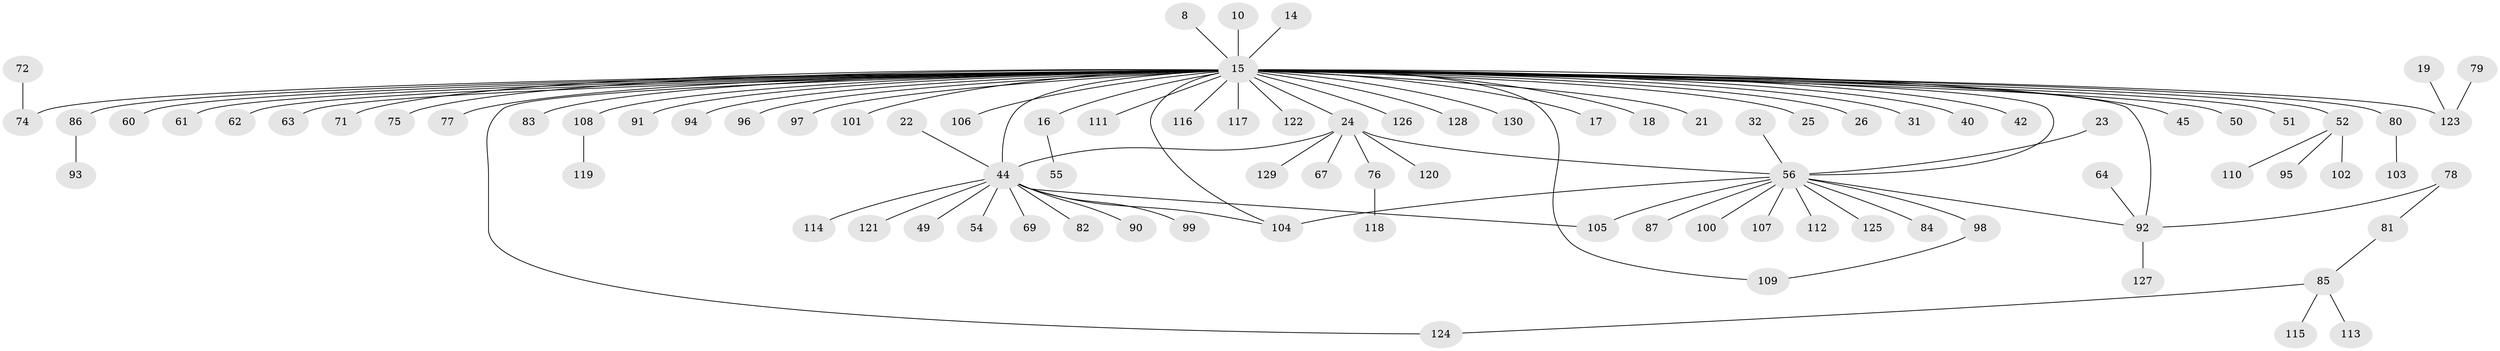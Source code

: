 // original degree distribution, {6: 0.03076923076923077, 34: 0.007692307692307693, 3: 0.1076923076923077, 13: 0.007692307692307693, 4: 0.03076923076923077, 1: 0.5461538461538461, 12: 0.007692307692307693, 9: 0.015384615384615385, 11: 0.007692307692307693, 2: 0.23076923076923078, 5: 0.007692307692307693}
// Generated by graph-tools (version 1.1) at 2025/50/03/04/25 21:50:06]
// undirected, 91 vertices, 98 edges
graph export_dot {
graph [start="1"]
  node [color=gray90,style=filled];
  8;
  10;
  14;
  15 [super="+9+2"];
  16;
  17;
  18;
  19;
  21;
  22;
  23;
  24 [super="+1"];
  25;
  26;
  31;
  32;
  40;
  42;
  44 [super="+20+13+41"];
  45;
  49;
  50;
  51;
  52 [super="+37+46"];
  54;
  55;
  56 [super="+29+11+12"];
  60;
  61;
  62;
  63;
  64 [super="+28"];
  67;
  69;
  71;
  72;
  74 [super="+33"];
  75 [super="+57"];
  76;
  77;
  78;
  79;
  80;
  81;
  82;
  83;
  84;
  85;
  86;
  87;
  90;
  91;
  92 [super="+66+43"];
  93;
  94 [super="+65"];
  95;
  96;
  97;
  98 [super="+88"];
  99;
  100;
  101;
  102;
  103;
  104 [super="+53"];
  105 [super="+68"];
  106;
  107;
  108;
  109 [super="+34"];
  110;
  111;
  112;
  113;
  114;
  115;
  116 [super="+59"];
  117 [super="+89"];
  118;
  119;
  120;
  121;
  122;
  123 [super="+6+58"];
  124 [super="+47"];
  125;
  126;
  127;
  128;
  129;
  130 [super="+38"];
  8 -- 15;
  10 -- 15;
  14 -- 15;
  15 -- 71;
  15 -- 80;
  15 -- 97;
  15 -- 111;
  15 -- 74 [weight=2];
  15 -- 16 [weight=2];
  15 -- 17;
  15 -- 83;
  15 -- 21;
  15 -- 24 [weight=3];
  15 -- 91;
  15 -- 31;
  15 -- 96 [weight=2];
  15 -- 126;
  15 -- 122;
  15 -- 61;
  15 -- 62;
  15 -- 128;
  15 -- 18;
  15 -- 25;
  15 -- 26;
  15 -- 40;
  15 -- 42;
  15 -- 45;
  15 -- 50;
  15 -- 51;
  15 -- 60;
  15 -- 63;
  15 -- 75 [weight=2];
  15 -- 77;
  15 -- 86;
  15 -- 101;
  15 -- 104;
  15 -- 106;
  15 -- 108;
  15 -- 116 [weight=2];
  15 -- 117 [weight=2];
  15 -- 56 [weight=2];
  15 -- 109;
  15 -- 44 [weight=2];
  15 -- 52 [weight=2];
  15 -- 123 [weight=2];
  15 -- 92 [weight=3];
  15 -- 130;
  15 -- 124;
  15 -- 94;
  16 -- 55;
  19 -- 123;
  22 -- 44;
  23 -- 56;
  24 -- 67;
  24 -- 120;
  24 -- 129;
  24 -- 76;
  24 -- 56;
  24 -- 44;
  32 -- 56;
  44 -- 114;
  44 -- 90;
  44 -- 99;
  44 -- 69;
  44 -- 104;
  44 -- 49;
  44 -- 82;
  44 -- 54;
  44 -- 121;
  44 -- 105;
  52 -- 110;
  52 -- 95;
  52 -- 102;
  56 -- 84;
  56 -- 87;
  56 -- 92;
  56 -- 100;
  56 -- 104 [weight=2];
  56 -- 105;
  56 -- 107;
  56 -- 112;
  56 -- 125;
  56 -- 98;
  64 -- 92;
  72 -- 74;
  76 -- 118;
  78 -- 81;
  78 -- 92;
  79 -- 123;
  80 -- 103;
  81 -- 85;
  85 -- 113;
  85 -- 115;
  85 -- 124;
  86 -- 93;
  92 -- 127;
  98 -- 109;
  108 -- 119;
}
